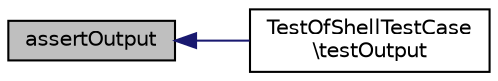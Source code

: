 digraph "assertOutput"
{
  edge [fontname="Helvetica",fontsize="10",labelfontname="Helvetica",labelfontsize="10"];
  node [fontname="Helvetica",fontsize="10",shape=record];
  rankdir="LR";
  Node1 [label="assertOutput",height=0.2,width=0.4,color="black", fillcolor="grey75", style="filled" fontcolor="black"];
  Node1 -> Node2 [dir="back",color="midnightblue",fontsize="10",style="solid",fontname="Helvetica"];
  Node2 [label="TestOfShellTestCase\l\\testOutput",height=0.2,width=0.4,color="black", fillcolor="white", style="filled",URL="$class_test_of_shell_test_case.html#aebcfd7af3483f21f0bf2d8c1be6c89c9"];
}
